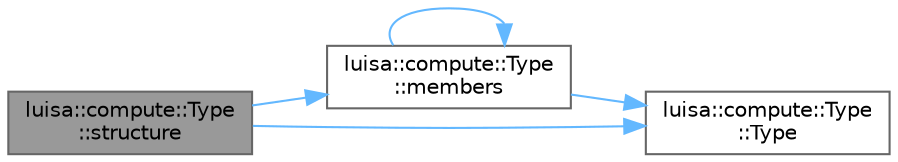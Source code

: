 digraph "luisa::compute::Type::structure"
{
 // LATEX_PDF_SIZE
  bgcolor="transparent";
  edge [fontname=Helvetica,fontsize=10,labelfontname=Helvetica,labelfontsize=10];
  node [fontname=Helvetica,fontsize=10,shape=box,height=0.2,width=0.4];
  rankdir="LR";
  Node1 [id="Node000001",label="luisa::compute::Type\l::structure",height=0.2,width=0.4,color="gray40", fillcolor="grey60", style="filled", fontcolor="black",tooltip="Return struct type of type T"];
  Node1 -> Node2 [id="edge5_Node000001_Node000002",color="steelblue1",style="solid",tooltip=" "];
  Node2 [id="Node000002",label="luisa::compute::Type\l::members",height=0.2,width=0.4,color="grey40", fillcolor="white", style="filled",URL="$classluisa_1_1compute_1_1_type.html#a773272572b0008efefed8bcc5fa149c3",tooltip=" "];
  Node2 -> Node2 [id="edge6_Node000002_Node000002",color="steelblue1",style="solid",tooltip=" "];
  Node2 -> Node3 [id="edge7_Node000002_Node000003",color="steelblue1",style="solid",tooltip=" "];
  Node3 [id="Node000003",label="luisa::compute::Type\l::Type",height=0.2,width=0.4,color="grey40", fillcolor="white", style="filled",URL="$classluisa_1_1compute_1_1_type.html#aa907aaf8ae6305bedfe0d8e09ae61f35",tooltip=" "];
  Node1 -> Node3 [id="edge8_Node000001_Node000003",color="steelblue1",style="solid",tooltip=" "];
}
